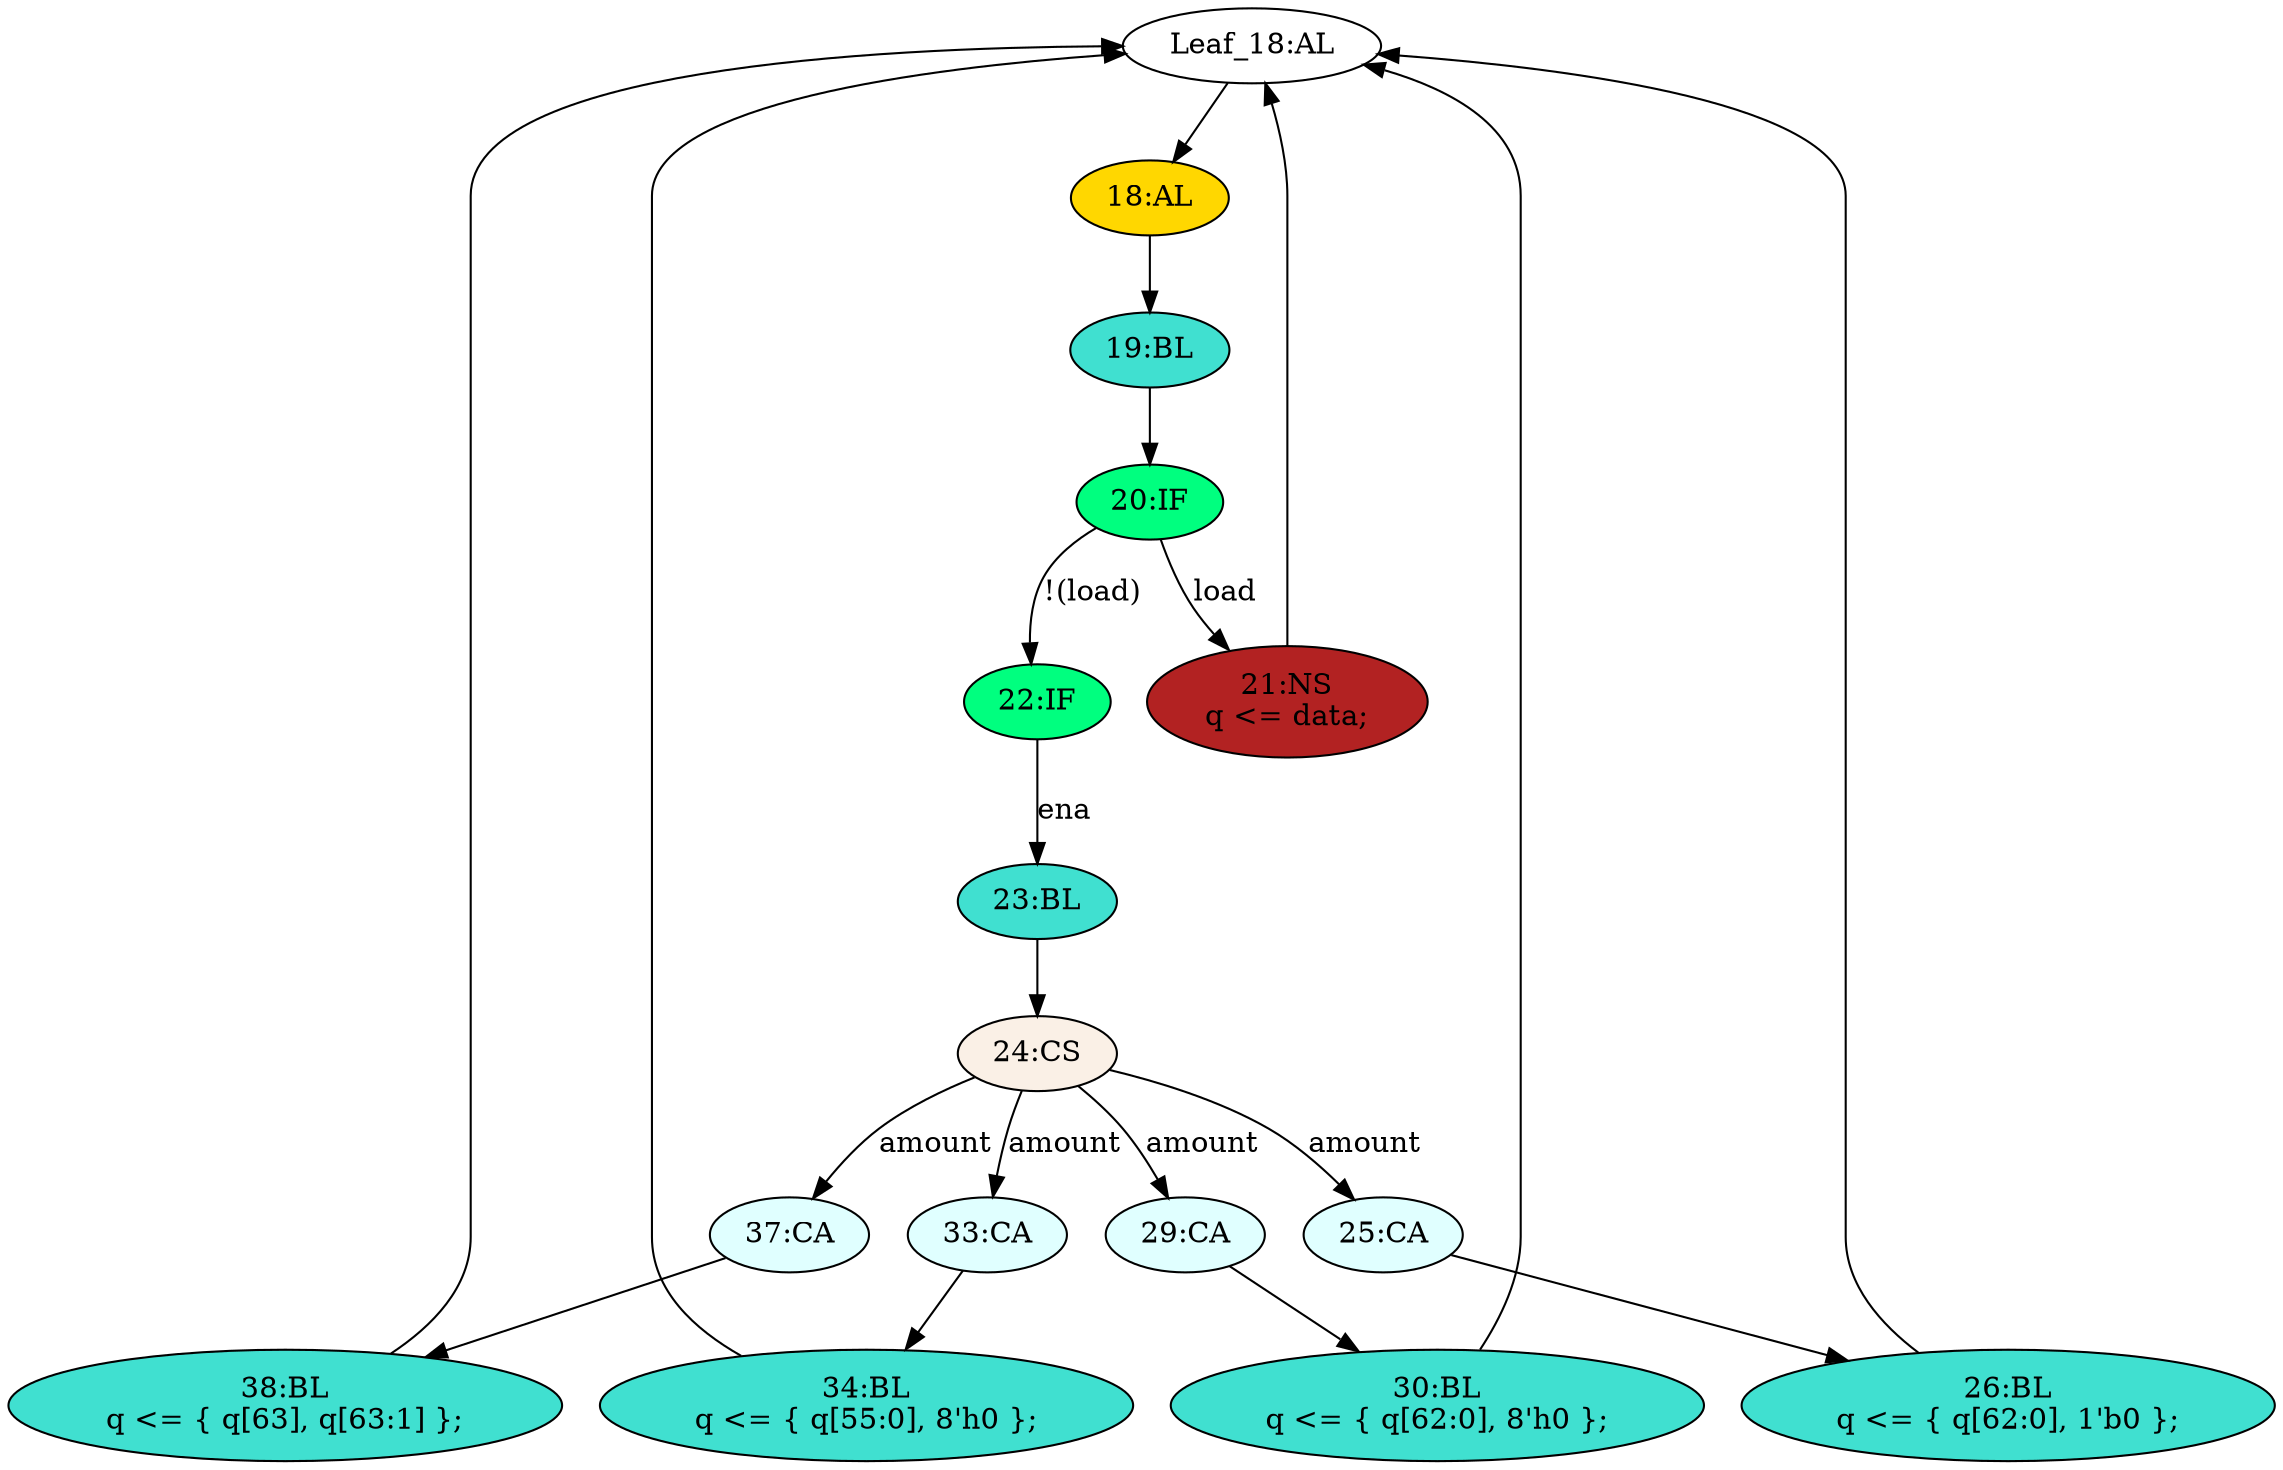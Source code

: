 strict digraph "compose( ,  )" {
	node [label="\N"];
	"Leaf_18:AL"	[def_var="['q']",
		label="Leaf_18:AL"];
	"18:AL"	[ast="<pyverilog.vparser.ast.Always object at 0x7f6d821371d0>",
		clk_sens=True,
		fillcolor=gold,
		label="18:AL",
		sens="['clk']",
		statements="[]",
		style=filled,
		typ=Always,
		use_var="['load', 'ena', 'amount', 'data', 'q']"];
	"Leaf_18:AL" -> "18:AL";
	"38:BL"	[ast="<pyverilog.vparser.ast.Block object at 0x7f6d81d98b10>",
		fillcolor=turquoise,
		label="38:BL
q <= { q[63], q[63:1] };",
		statements="[<pyverilog.vparser.ast.NonblockingSubstitution object at 0x7f6d81d98d90>]",
		style=filled,
		typ=Block];
	"38:BL" -> "Leaf_18:AL"	[cond="[]",
		lineno=None];
	"24:CS"	[ast="<pyverilog.vparser.ast.CaseStatement object at 0x7f6d839a8ad0>",
		fillcolor=linen,
		label="24:CS",
		statements="[]",
		style=filled,
		typ=CaseStatement];
	"37:CA"	[ast="<pyverilog.vparser.ast.Case object at 0x7f6d81d98a10>",
		fillcolor=lightcyan,
		label="37:CA",
		statements="[]",
		style=filled,
		typ=Case];
	"24:CS" -> "37:CA"	[cond="['amount']",
		label=amount,
		lineno=24];
	"33:CA"	[ast="<pyverilog.vparser.ast.Case object at 0x7f6d821a0fd0>",
		fillcolor=lightcyan,
		label="33:CA",
		statements="[]",
		style=filled,
		typ=Case];
	"24:CS" -> "33:CA"	[cond="['amount']",
		label=amount,
		lineno=24];
	"25:CA"	[ast="<pyverilog.vparser.ast.Case object at 0x7f6d82131390>",
		fillcolor=lightcyan,
		label="25:CA",
		statements="[]",
		style=filled,
		typ=Case];
	"24:CS" -> "25:CA"	[cond="['amount']",
		label=amount,
		lineno=24];
	"29:CA"	[ast="<pyverilog.vparser.ast.Case object at 0x7f6d8249ee50>",
		fillcolor=lightcyan,
		label="29:CA",
		statements="[]",
		style=filled,
		typ=Case];
	"24:CS" -> "29:CA"	[cond="['amount']",
		label=amount,
		lineno=24];
	"34:BL"	[ast="<pyverilog.vparser.ast.Block object at 0x7f6d82126750>",
		fillcolor=turquoise,
		label="34:BL
q <= { q[55:0], 8'h0 };",
		statements="[<pyverilog.vparser.ast.NonblockingSubstitution object at 0x7f6d821a0450>]",
		style=filled,
		typ=Block];
	"34:BL" -> "Leaf_18:AL"	[cond="[]",
		lineno=None];
	"19:BL"	[ast="<pyverilog.vparser.ast.Block object at 0x7f6d82123d10>",
		fillcolor=turquoise,
		label="19:BL",
		statements="[]",
		style=filled,
		typ=Block];
	"20:IF"	[ast="<pyverilog.vparser.ast.IfStatement object at 0x7f6d82123e10>",
		fillcolor=springgreen,
		label="20:IF",
		statements="[]",
		style=filled,
		typ=IfStatement];
	"19:BL" -> "20:IF"	[cond="[]",
		lineno=None];
	"26:BL"	[ast="<pyverilog.vparser.ast.Block object at 0x7f6d82131450>",
		fillcolor=turquoise,
		label="26:BL
q <= { q[62:0], 1'b0 };",
		statements="[<pyverilog.vparser.ast.NonblockingSubstitution object at 0x7f6d82126650>]",
		style=filled,
		typ=Block];
	"26:BL" -> "Leaf_18:AL"	[cond="[]",
		lineno=None];
	"22:IF"	[ast="<pyverilog.vparser.ast.IfStatement object at 0x7f6d820ce550>",
		fillcolor=springgreen,
		label="22:IF",
		statements="[]",
		style=filled,
		typ=IfStatement];
	"20:IF" -> "22:IF"	[cond="['load']",
		label="!(load)",
		lineno=20];
	"21:NS"	[ast="<pyverilog.vparser.ast.NonblockingSubstitution object at 0x7f6d82123610>",
		fillcolor=firebrick,
		label="21:NS
q <= data;",
		statements="[<pyverilog.vparser.ast.NonblockingSubstitution object at 0x7f6d82123610>]",
		style=filled,
		typ=NonblockingSubstitution];
	"20:IF" -> "21:NS"	[cond="['load']",
		label=load,
		lineno=20];
	"37:CA" -> "38:BL"	[cond="[]",
		lineno=None];
	"23:BL"	[ast="<pyverilog.vparser.ast.Block object at 0x7f6d820ce290>",
		fillcolor=turquoise,
		label="23:BL",
		statements="[]",
		style=filled,
		typ=Block];
	"23:BL" -> "24:CS"	[cond="[]",
		lineno=None];
	"30:BL"	[ast="<pyverilog.vparser.ast.Block object at 0x7f6d831d5450>",
		fillcolor=turquoise,
		label="30:BL
q <= { q[62:0], 8'h0 };",
		statements="[<pyverilog.vparser.ast.NonblockingSubstitution object at 0x7f6d82126450>]",
		style=filled,
		typ=Block];
	"30:BL" -> "Leaf_18:AL"	[cond="[]",
		lineno=None];
	"18:AL" -> "19:BL"	[cond="[]",
		lineno=None];
	"22:IF" -> "23:BL"	[cond="['ena']",
		label=ena,
		lineno=22];
	"33:CA" -> "34:BL"	[cond="[]",
		lineno=None];
	"25:CA" -> "26:BL"	[cond="[]",
		lineno=None];
	"29:CA" -> "30:BL"	[cond="[]",
		lineno=None];
	"21:NS" -> "Leaf_18:AL"	[cond="[]",
		lineno=None];
}
